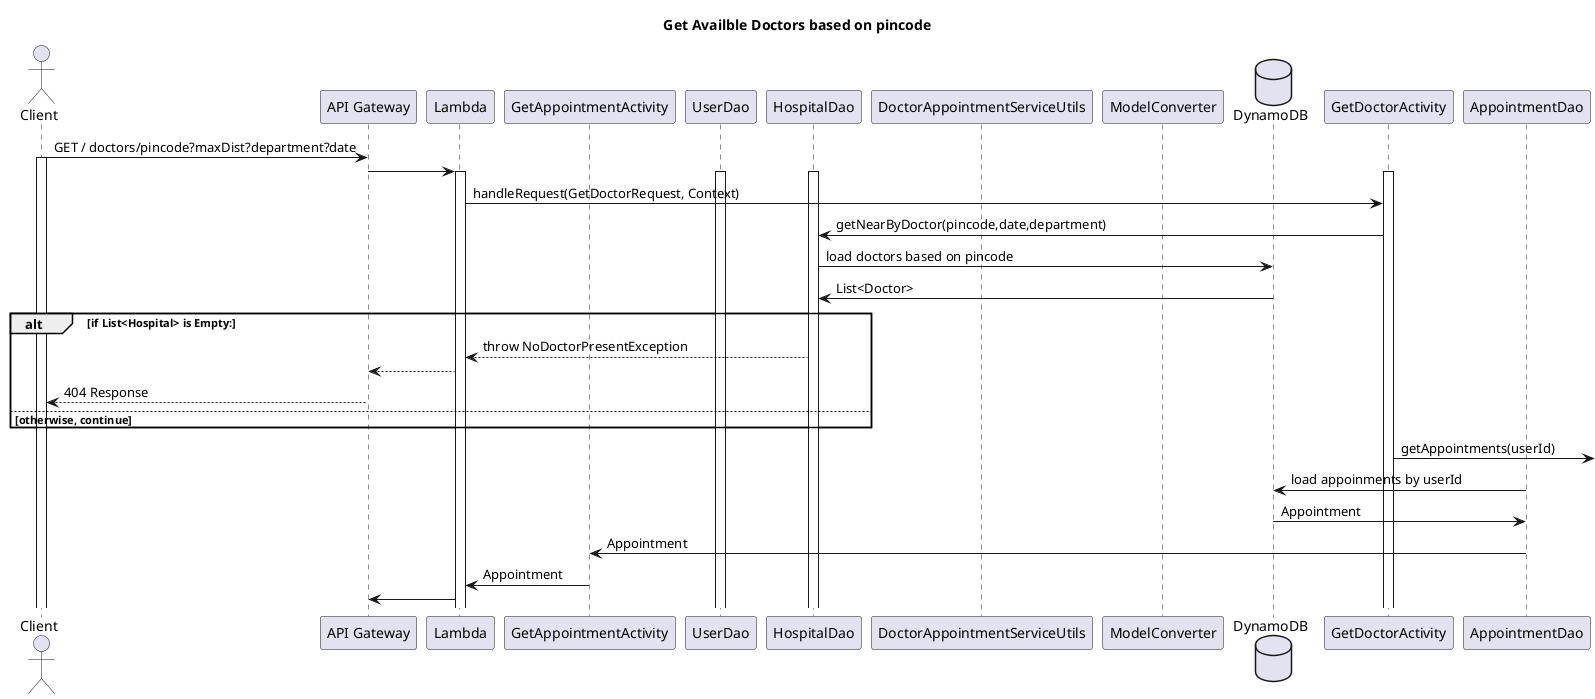 @startuml
title Get Availble Doctors based on pincode

actor Client
participant "API Gateway" as APIGateway
participant Lambda
participant GetAppointmentActivity
participant UserDao
participant HospitalDao
participant DoctorAppointmentServiceUtils
participant ModelConverter
database DynamoDB

Client -> APIGateway : GET / doctors/pincode?maxDist?department?date
activate Client
APIGateway -> Lambda
activate Lambda
activate GetDoctorActivity
activate HospitalDao
activate UserDao
Lambda -> GetDoctorActivity :  handleRequest(GetDoctorRequest, Context)
GetDoctorActivity -> HospitalDao : getNearByDoctor(pincode,date,department)
HospitalDao -> DynamoDB : load doctors based on pincode
HospitalDao <- DynamoDB : List<Doctor>
alt if List<Hospital> is Empty:
    Lambda <-- HospitalDao : throw NoDoctorPresentException
    APIGateway <-- Lambda
    Client <-- APIGateway : 404 Response
else otherwise, continue
end
GetDoctorActivity ->  : getAppointments(userId)
AppointmentDao -> DynamoDB : load appoinments by userId
AppointmentDao <- DynamoDB : Appointment
GetAppointmentActivity <- AppointmentDao : Appointment
Lambda <- GetAppointmentActivity : Appointment
APIGateway <- Lambda


@enduml